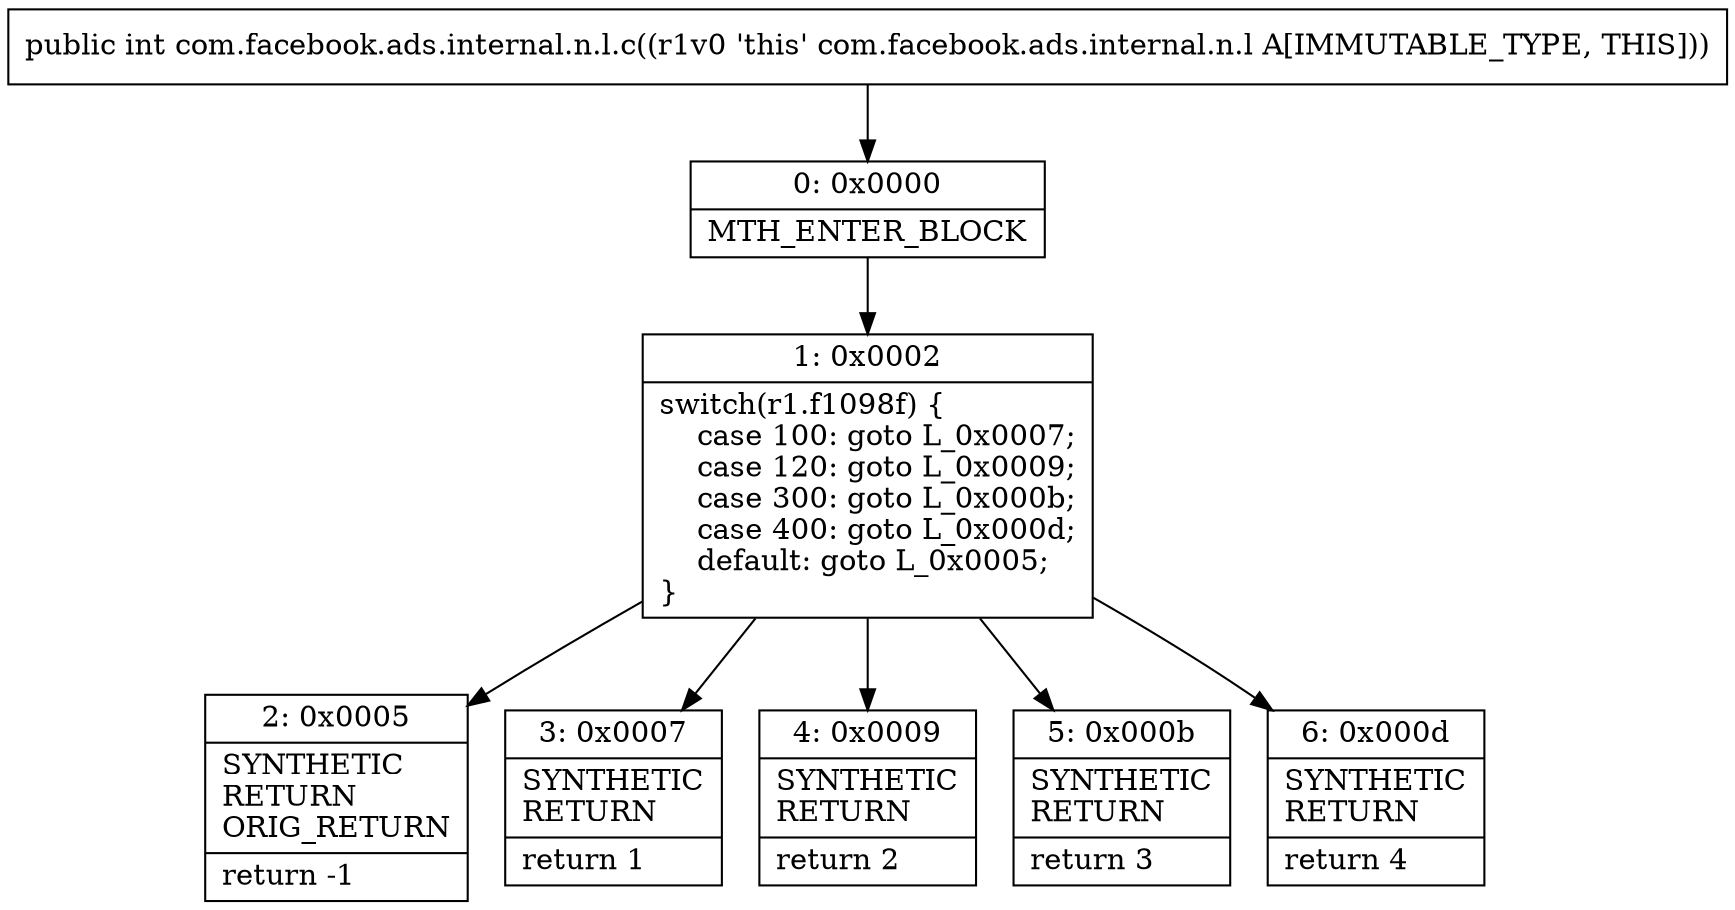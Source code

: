 digraph "CFG forcom.facebook.ads.internal.n.l.c()I" {
Node_0 [shape=record,label="{0\:\ 0x0000|MTH_ENTER_BLOCK\l}"];
Node_1 [shape=record,label="{1\:\ 0x0002|switch(r1.f1098f) \{\l    case 100: goto L_0x0007;\l    case 120: goto L_0x0009;\l    case 300: goto L_0x000b;\l    case 400: goto L_0x000d;\l    default: goto L_0x0005;\l\}\l}"];
Node_2 [shape=record,label="{2\:\ 0x0005|SYNTHETIC\lRETURN\lORIG_RETURN\l|return \-1\l}"];
Node_3 [shape=record,label="{3\:\ 0x0007|SYNTHETIC\lRETURN\l|return 1\l}"];
Node_4 [shape=record,label="{4\:\ 0x0009|SYNTHETIC\lRETURN\l|return 2\l}"];
Node_5 [shape=record,label="{5\:\ 0x000b|SYNTHETIC\lRETURN\l|return 3\l}"];
Node_6 [shape=record,label="{6\:\ 0x000d|SYNTHETIC\lRETURN\l|return 4\l}"];
MethodNode[shape=record,label="{public int com.facebook.ads.internal.n.l.c((r1v0 'this' com.facebook.ads.internal.n.l A[IMMUTABLE_TYPE, THIS])) }"];
MethodNode -> Node_0;
Node_0 -> Node_1;
Node_1 -> Node_2;
Node_1 -> Node_3;
Node_1 -> Node_4;
Node_1 -> Node_5;
Node_1 -> Node_6;
}

